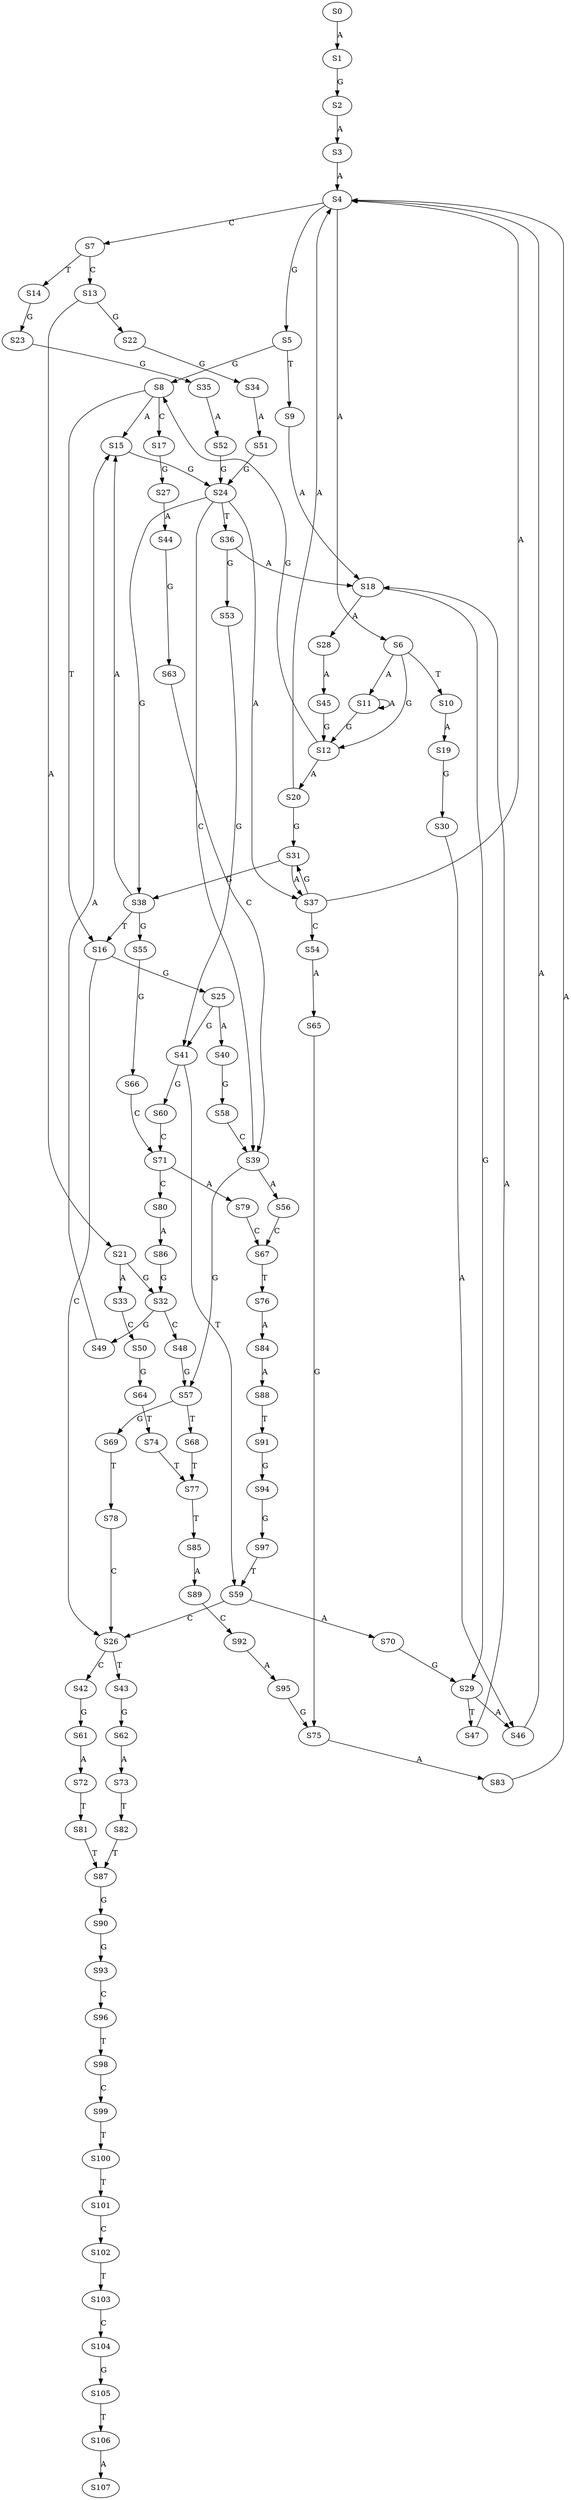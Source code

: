 strict digraph  {
	S0 -> S1 [ label = A ];
	S1 -> S2 [ label = G ];
	S2 -> S3 [ label = A ];
	S3 -> S4 [ label = A ];
	S4 -> S5 [ label = G ];
	S4 -> S6 [ label = A ];
	S4 -> S7 [ label = C ];
	S5 -> S8 [ label = G ];
	S5 -> S9 [ label = T ];
	S6 -> S10 [ label = T ];
	S6 -> S11 [ label = A ];
	S6 -> S12 [ label = G ];
	S7 -> S13 [ label = C ];
	S7 -> S14 [ label = T ];
	S8 -> S15 [ label = A ];
	S8 -> S16 [ label = T ];
	S8 -> S17 [ label = C ];
	S9 -> S18 [ label = A ];
	S10 -> S19 [ label = A ];
	S11 -> S12 [ label = G ];
	S11 -> S11 [ label = A ];
	S12 -> S8 [ label = G ];
	S12 -> S20 [ label = A ];
	S13 -> S21 [ label = A ];
	S13 -> S22 [ label = G ];
	S14 -> S23 [ label = G ];
	S15 -> S24 [ label = G ];
	S16 -> S25 [ label = G ];
	S16 -> S26 [ label = C ];
	S17 -> S27 [ label = G ];
	S18 -> S28 [ label = A ];
	S18 -> S29 [ label = G ];
	S19 -> S30 [ label = G ];
	S20 -> S4 [ label = A ];
	S20 -> S31 [ label = G ];
	S21 -> S32 [ label = G ];
	S21 -> S33 [ label = A ];
	S22 -> S34 [ label = G ];
	S23 -> S35 [ label = G ];
	S24 -> S36 [ label = T ];
	S24 -> S37 [ label = A ];
	S24 -> S38 [ label = G ];
	S24 -> S39 [ label = C ];
	S25 -> S40 [ label = A ];
	S25 -> S41 [ label = G ];
	S26 -> S42 [ label = C ];
	S26 -> S43 [ label = T ];
	S27 -> S44 [ label = A ];
	S28 -> S45 [ label = A ];
	S29 -> S46 [ label = A ];
	S29 -> S47 [ label = T ];
	S30 -> S46 [ label = A ];
	S31 -> S37 [ label = A ];
	S31 -> S38 [ label = G ];
	S32 -> S48 [ label = C ];
	S32 -> S49 [ label = G ];
	S33 -> S50 [ label = C ];
	S34 -> S51 [ label = A ];
	S35 -> S52 [ label = A ];
	S36 -> S53 [ label = G ];
	S36 -> S18 [ label = A ];
	S37 -> S54 [ label = C ];
	S37 -> S4 [ label = A ];
	S37 -> S31 [ label = G ];
	S38 -> S15 [ label = A ];
	S38 -> S55 [ label = G ];
	S38 -> S16 [ label = T ];
	S39 -> S56 [ label = A ];
	S39 -> S57 [ label = G ];
	S40 -> S58 [ label = G ];
	S41 -> S59 [ label = T ];
	S41 -> S60 [ label = G ];
	S42 -> S61 [ label = G ];
	S43 -> S62 [ label = G ];
	S44 -> S63 [ label = G ];
	S45 -> S12 [ label = G ];
	S46 -> S4 [ label = A ];
	S47 -> S18 [ label = A ];
	S48 -> S57 [ label = G ];
	S49 -> S15 [ label = A ];
	S50 -> S64 [ label = G ];
	S51 -> S24 [ label = G ];
	S52 -> S24 [ label = G ];
	S53 -> S41 [ label = G ];
	S54 -> S65 [ label = A ];
	S55 -> S66 [ label = G ];
	S56 -> S67 [ label = C ];
	S57 -> S68 [ label = T ];
	S57 -> S69 [ label = G ];
	S58 -> S39 [ label = C ];
	S59 -> S26 [ label = C ];
	S59 -> S70 [ label = A ];
	S60 -> S71 [ label = C ];
	S61 -> S72 [ label = A ];
	S62 -> S73 [ label = A ];
	S63 -> S39 [ label = C ];
	S64 -> S74 [ label = T ];
	S65 -> S75 [ label = G ];
	S66 -> S71 [ label = C ];
	S67 -> S76 [ label = T ];
	S68 -> S77 [ label = T ];
	S69 -> S78 [ label = T ];
	S70 -> S29 [ label = G ];
	S71 -> S79 [ label = A ];
	S71 -> S80 [ label = C ];
	S72 -> S81 [ label = T ];
	S73 -> S82 [ label = T ];
	S74 -> S77 [ label = T ];
	S75 -> S83 [ label = A ];
	S76 -> S84 [ label = A ];
	S77 -> S85 [ label = T ];
	S78 -> S26 [ label = C ];
	S79 -> S67 [ label = C ];
	S80 -> S86 [ label = A ];
	S81 -> S87 [ label = T ];
	S82 -> S87 [ label = T ];
	S83 -> S4 [ label = A ];
	S84 -> S88 [ label = A ];
	S85 -> S89 [ label = A ];
	S86 -> S32 [ label = G ];
	S87 -> S90 [ label = G ];
	S88 -> S91 [ label = T ];
	S89 -> S92 [ label = C ];
	S90 -> S93 [ label = G ];
	S91 -> S94 [ label = G ];
	S92 -> S95 [ label = A ];
	S93 -> S96 [ label = C ];
	S94 -> S97 [ label = G ];
	S95 -> S75 [ label = G ];
	S96 -> S98 [ label = T ];
	S97 -> S59 [ label = T ];
	S98 -> S99 [ label = C ];
	S99 -> S100 [ label = T ];
	S100 -> S101 [ label = T ];
	S101 -> S102 [ label = C ];
	S102 -> S103 [ label = T ];
	S103 -> S104 [ label = C ];
	S104 -> S105 [ label = G ];
	S105 -> S106 [ label = T ];
	S106 -> S107 [ label = A ];
}

